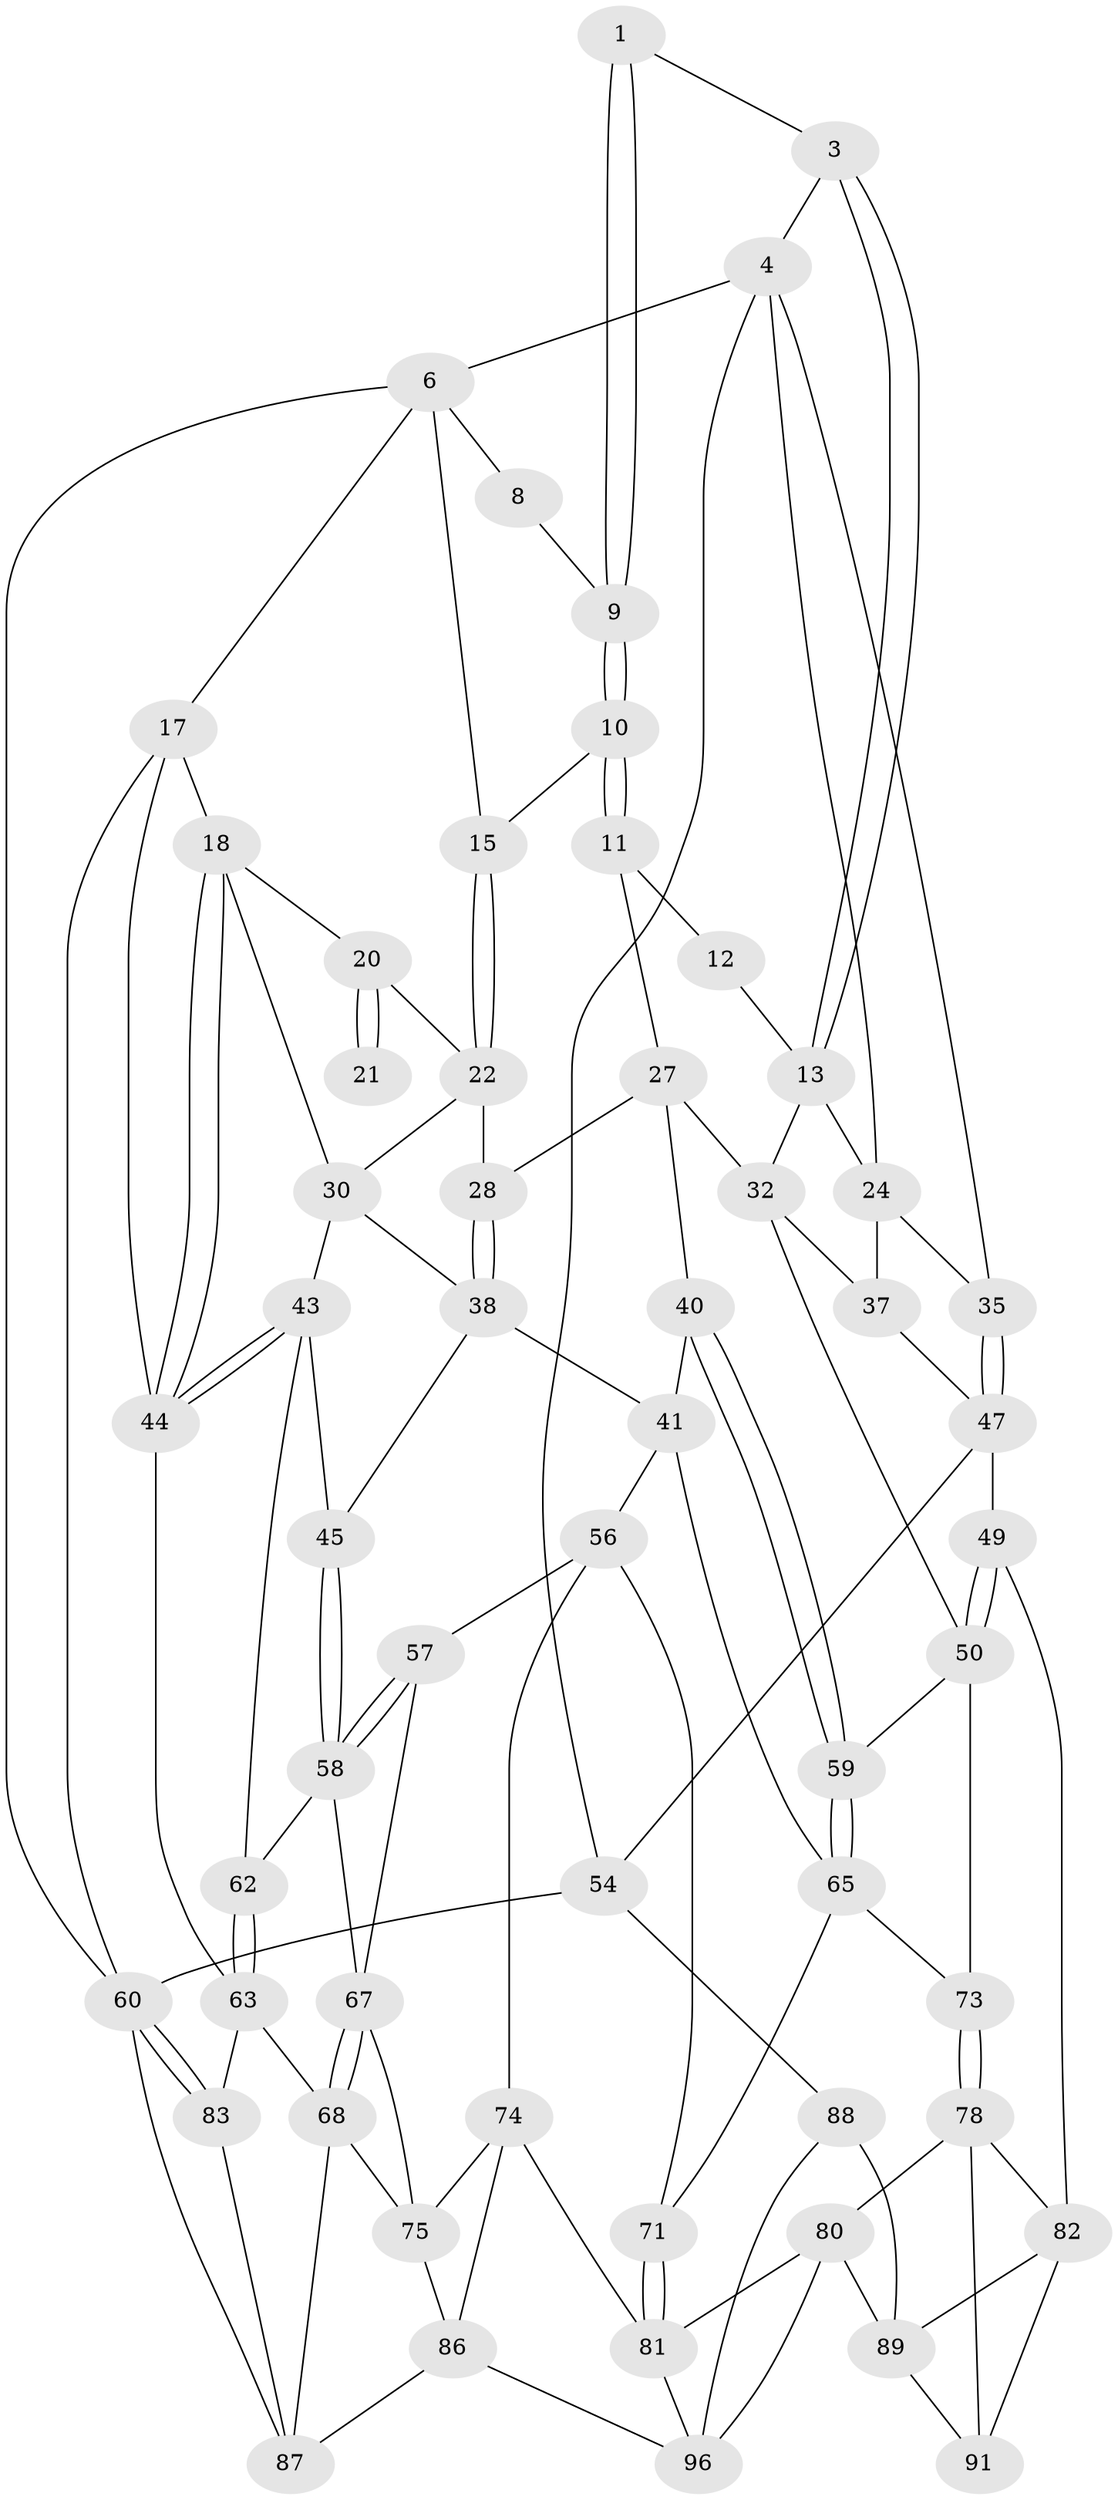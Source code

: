// original degree distribution, {4: 0.22448979591836735, 5: 0.5204081632653061, 6: 0.22448979591836735, 3: 0.030612244897959183}
// Generated by graph-tools (version 1.1) at 2025/11/02/27/25 16:11:58]
// undirected, 58 vertices, 123 edges
graph export_dot {
graph [start="1"]
  node [color=gray90,style=filled];
  1 [pos="+0.6834104146223611+0",super="+2"];
  3 [pos="+0.8715086400884287+0"];
  4 [pos="+1+0",super="+5"];
  6 [pos="+0+0",super="+7"];
  8 [pos="+0.3523294073939284+0"];
  9 [pos="+0.4265621521715081+0.08524034587319936"];
  10 [pos="+0.4232446278093053+0.12976058694024567"];
  11 [pos="+0.4546573704836832+0.14505947982998044",super="+26"];
  12 [pos="+0.548304151621935+0.07531474942281445",super="+14"];
  13 [pos="+0.7061379568219228+0.1955542194846997",super="+25"];
  15 [pos="+0.3733898265562487+0.13907170378269126",super="+16"];
  17 [pos="+0+0",super="+53"];
  18 [pos="+0.13159750099618842+0.30650970575706205",super="+19"];
  20 [pos="+0.19230517406112857+0.289431211421854",super="+23"];
  21 [pos="+0.2096140366968046+0.08579756128862444"];
  22 [pos="+0.3491523535950457+0.19127212284567197",super="+29"];
  24 [pos="+0.8316131127321594+0.27643673697909554",super="+36"];
  27 [pos="+0.5236101010055063+0.2696549304612474",super="+34"];
  28 [pos="+0.5135993446243823+0.2831370583534653"];
  30 [pos="+0.29425904565381134+0.35601231838898445",super="+31"];
  32 [pos="+0.7588956772174643+0.35385108304608504",super="+33"];
  35 [pos="+1+0"];
  37 [pos="+0.932234623862021+0.3888922270928767"];
  38 [pos="+0.4707963915606177+0.41833060721031873",super="+39"];
  40 [pos="+0.5421592557075643+0.49462517537456585"];
  41 [pos="+0.5196700712666079+0.4960059406161719",super="+42"];
  43 [pos="+0.2528761505177541+0.4277315814233051",super="+46"];
  44 [pos="+0.03875649230928124+0.5103867813447814",super="+52"];
  45 [pos="+0.3367017941280015+0.4992278016112713"];
  47 [pos="+1+0.5974638516013718",super="+48"];
  49 [pos="+0.9284560374718872+0.6046124872578539"];
  50 [pos="+0.8886466616058656+0.5967236759790214",super="+51"];
  54 [pos="+1+1",super="+55"];
  56 [pos="+0.48313509610647276+0.5257308684056712",super="+72"];
  57 [pos="+0.4555516923702413+0.5485579718718375"];
  58 [pos="+0.3999638736727557+0.5365900570602034",super="+64"];
  59 [pos="+0.6582396614323845+0.5910588541948185"];
  60 [pos="+0+0.7255893966648888",super="+61"];
  62 [pos="+0.25719782421921084+0.528937409678896"];
  63 [pos="+0.04950556662649595+0.5740836792435815",super="+69"];
  65 [pos="+0.6699509803200162+0.6497590286227399",super="+66"];
  67 [pos="+0.2906359827393862+0.6587636509322329",super="+70"];
  68 [pos="+0.27618232500295875+0.6848863137407365",super="+77"];
  71 [pos="+0.6223702212971393+0.686784830196974"];
  73 [pos="+0.7497975696998291+0.6634493538272673"];
  74 [pos="+0.5291232114206269+0.7170598487394608",super="+85"];
  75 [pos="+0.4501364058686497+0.6782529755109442",super="+76"];
  78 [pos="+0.7430810629329611+0.7617902709052772",super="+79"];
  80 [pos="+0.686208371687236+0.815527844156484",super="+93"];
  81 [pos="+0.6522511188675127+0.8141390320328328",super="+84"];
  82 [pos="+0.8661521805501115+0.7445912990329278",super="+90"];
  83 [pos="+0.1702447425361785+0.7522519927198316"];
  86 [pos="+0.47644927606836873+0.938200436554111",super="+94"];
  87 [pos="+0.2085007598983355+0.8509819472694317",super="+95"];
  88 [pos="+0.9261723394179047+0.8917862984681918",super="+97"];
  89 [pos="+0.8999350753115233+0.8831252378676453",super="+92"];
  91 [pos="+0.7853592525068197+0.8143532957608897"];
  96 [pos="+0.7650283437479664+0.9518401481086736",super="+98"];
  1 -- 9;
  1 -- 9;
  1 -- 3;
  3 -- 4;
  3 -- 13;
  3 -- 13;
  4 -- 24;
  4 -- 35;
  4 -- 54;
  4 -- 6;
  6 -- 17;
  6 -- 60;
  6 -- 8;
  6 -- 15;
  8 -- 9;
  9 -- 10;
  9 -- 10;
  10 -- 11;
  10 -- 11;
  10 -- 15;
  11 -- 12 [weight=2];
  11 -- 27;
  12 -- 13;
  13 -- 24;
  13 -- 32;
  15 -- 22;
  15 -- 22;
  17 -- 18;
  17 -- 44;
  17 -- 60;
  18 -- 44;
  18 -- 44;
  18 -- 20;
  18 -- 30;
  20 -- 21 [weight=2];
  20 -- 21;
  20 -- 22;
  22 -- 28;
  22 -- 30;
  24 -- 35;
  24 -- 37;
  27 -- 28;
  27 -- 40;
  27 -- 32;
  28 -- 38;
  28 -- 38;
  30 -- 38;
  30 -- 43;
  32 -- 37;
  32 -- 50;
  35 -- 47;
  35 -- 47;
  37 -- 47;
  38 -- 41;
  38 -- 45;
  40 -- 41;
  40 -- 59;
  40 -- 59;
  41 -- 56;
  41 -- 65;
  43 -- 44;
  43 -- 44;
  43 -- 45;
  43 -- 62;
  44 -- 63;
  45 -- 58;
  45 -- 58;
  47 -- 49;
  47 -- 54;
  49 -- 50;
  49 -- 50;
  49 -- 82;
  50 -- 73;
  50 -- 59;
  54 -- 60;
  54 -- 88 [weight=2];
  56 -- 57;
  56 -- 74;
  56 -- 71;
  57 -- 58;
  57 -- 58;
  57 -- 67;
  58 -- 67;
  58 -- 62;
  59 -- 65;
  59 -- 65;
  60 -- 83;
  60 -- 83;
  60 -- 87;
  62 -- 63;
  62 -- 63;
  63 -- 83;
  63 -- 68;
  65 -- 73;
  65 -- 71;
  67 -- 68;
  67 -- 68;
  67 -- 75;
  68 -- 75;
  68 -- 87;
  71 -- 81;
  71 -- 81;
  73 -- 78;
  73 -- 78;
  74 -- 75;
  74 -- 81;
  74 -- 86;
  75 -- 86;
  78 -- 82;
  78 -- 80;
  78 -- 91;
  80 -- 81;
  80 -- 96;
  80 -- 89;
  81 -- 96;
  82 -- 89;
  82 -- 91;
  83 -- 87;
  86 -- 87;
  86 -- 96;
  88 -- 89;
  88 -- 96;
  89 -- 91;
}

